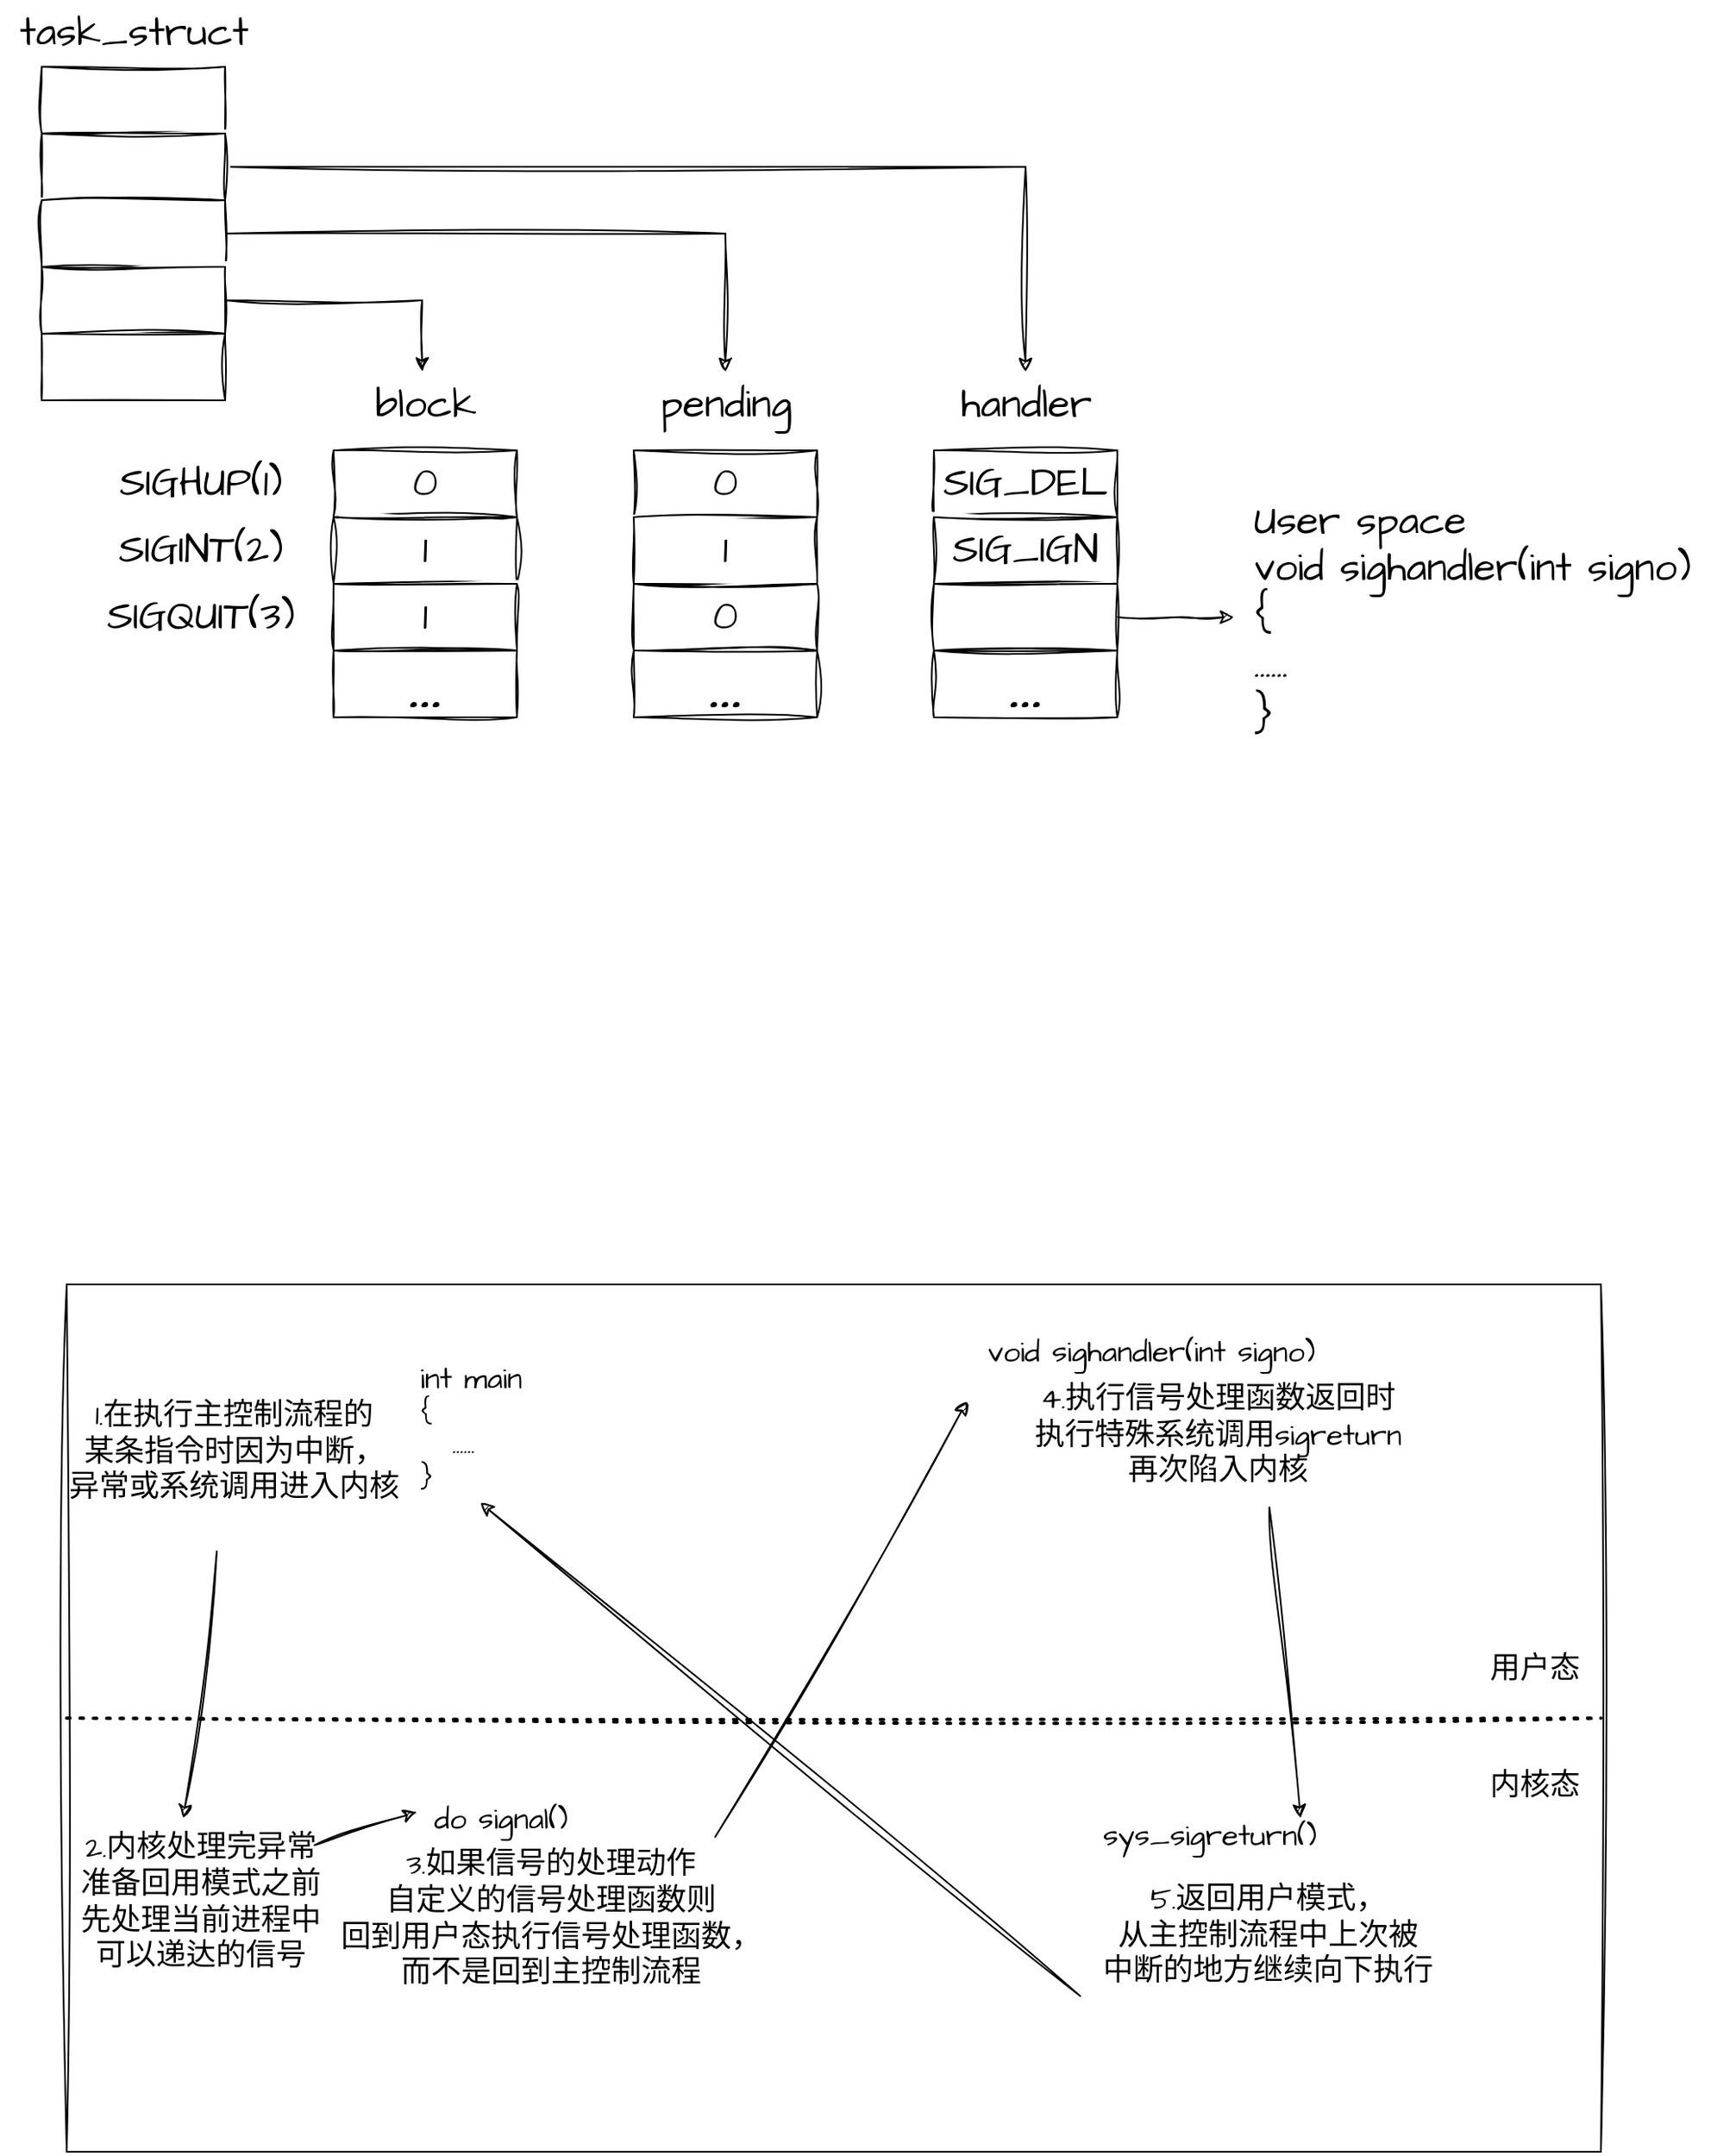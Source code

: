 <mxfile version="24.4.8" type="device">
  <diagram name="第 1 页" id="RZDrkvLuWEcAvyyYzUkx">
    <mxGraphModel dx="1243" dy="627" grid="1" gridSize="10" guides="1" tooltips="1" connect="1" arrows="1" fold="1" page="1" pageScale="1" pageWidth="3300" pageHeight="4681" math="0" shadow="0">
      <root>
        <mxCell id="0" />
        <mxCell id="1" parent="0" />
        <mxCell id="Trtc8e1E53qL4lUm9dAX-1" value="" style="rounded=0;whiteSpace=wrap;html=1;sketch=1;hachureGap=4;jiggle=2;curveFitting=1;fontFamily=Architects Daughter;fontSource=https%3A%2F%2Ffonts.googleapis.com%2Fcss%3Ffamily%3DArchitects%2BDaughter;" parent="1" vertex="1">
          <mxGeometry x="425" y="110" width="110" height="40" as="geometry" />
        </mxCell>
        <mxCell id="Trtc8e1E53qL4lUm9dAX-30" style="edgeStyle=orthogonalEdgeStyle;rounded=0;sketch=1;hachureGap=4;jiggle=2;curveFitting=1;orthogonalLoop=1;jettySize=auto;html=1;exitX=1;exitY=0.5;exitDx=0;exitDy=0;fontFamily=Architects Daughter;fontSource=https%3A%2F%2Ffonts.googleapis.com%2Fcss%3Ffamily%3DArchitects%2BDaughter;" parent="1" source="Trtc8e1E53qL4lUm9dAX-2" target="Trtc8e1E53qL4lUm9dAX-29" edge="1">
          <mxGeometry relative="1" as="geometry" />
        </mxCell>
        <mxCell id="Trtc8e1E53qL4lUm9dAX-2" value="" style="rounded=0;whiteSpace=wrap;html=1;sketch=1;hachureGap=4;jiggle=2;curveFitting=1;fontFamily=Architects Daughter;fontSource=https%3A%2F%2Ffonts.googleapis.com%2Fcss%3Ffamily%3DArchitects%2BDaughter;" parent="1" vertex="1">
          <mxGeometry x="425" y="150" width="110" height="40" as="geometry" />
        </mxCell>
        <mxCell id="Trtc8e1E53qL4lUm9dAX-31" style="edgeStyle=orthogonalEdgeStyle;rounded=0;sketch=1;hachureGap=4;jiggle=2;curveFitting=1;orthogonalLoop=1;jettySize=auto;html=1;exitX=1;exitY=0.5;exitDx=0;exitDy=0;fontFamily=Architects Daughter;fontSource=https%3A%2F%2Ffonts.googleapis.com%2Fcss%3Ffamily%3DArchitects%2BDaughter;" parent="1" source="Trtc8e1E53qL4lUm9dAX-3" target="Trtc8e1E53qL4lUm9dAX-28" edge="1">
          <mxGeometry relative="1" as="geometry" />
        </mxCell>
        <mxCell id="Trtc8e1E53qL4lUm9dAX-3" value="" style="rounded=0;whiteSpace=wrap;html=1;sketch=1;hachureGap=4;jiggle=2;curveFitting=1;fontFamily=Architects Daughter;fontSource=https%3A%2F%2Ffonts.googleapis.com%2Fcss%3Ffamily%3DArchitects%2BDaughter;" parent="1" vertex="1">
          <mxGeometry x="425" y="190" width="110" height="40" as="geometry" />
        </mxCell>
        <mxCell id="Trtc8e1E53qL4lUm9dAX-4" value="" style="rounded=0;whiteSpace=wrap;html=1;sketch=1;hachureGap=4;jiggle=2;curveFitting=1;fontFamily=Architects Daughter;fontSource=https%3A%2F%2Ffonts.googleapis.com%2Fcss%3Ffamily%3DArchitects%2BDaughter;" parent="1" vertex="1">
          <mxGeometry x="425" y="230" width="110" height="40" as="geometry" />
        </mxCell>
        <mxCell id="Trtc8e1E53qL4lUm9dAX-5" value="" style="rounded=0;whiteSpace=wrap;html=1;sketch=1;hachureGap=4;jiggle=2;curveFitting=1;fontFamily=Architects Daughter;fontSource=https%3A%2F%2Ffonts.googleapis.com%2Fcss%3Ffamily%3DArchitects%2BDaughter;" parent="1" vertex="1">
          <mxGeometry x="425" y="270" width="110" height="40" as="geometry" />
        </mxCell>
        <mxCell id="Trtc8e1E53qL4lUm9dAX-6" value="&lt;font style=&quot;font-size: 24px;&quot;&gt;task_struct&lt;/font&gt;" style="text;html=1;align=center;verticalAlign=middle;resizable=0;points=[];autosize=1;strokeColor=none;fillColor=none;fontFamily=Architects Daughter;fontSource=https%3A%2F%2Ffonts.googleapis.com%2Fcss%3Ffamily%3DArchitects%2BDaughter;" parent="1" vertex="1">
          <mxGeometry x="400" y="70" width="160" height="40" as="geometry" />
        </mxCell>
        <mxCell id="Trtc8e1E53qL4lUm9dAX-7" value="&lt;font style=&quot;font-size: 24px;&quot;&gt;0&lt;/font&gt;" style="rounded=0;whiteSpace=wrap;html=1;sketch=1;hachureGap=4;jiggle=2;curveFitting=1;fontFamily=Architects Daughter;fontSource=https%3A%2F%2Ffonts.googleapis.com%2Fcss%3Ffamily%3DArchitects%2BDaughter;" parent="1" vertex="1">
          <mxGeometry x="600" y="340" width="110" height="40" as="geometry" />
        </mxCell>
        <mxCell id="Trtc8e1E53qL4lUm9dAX-8" value="&lt;font style=&quot;font-size: 24px;&quot;&gt;1&lt;/font&gt;" style="rounded=0;whiteSpace=wrap;html=1;sketch=1;hachureGap=4;jiggle=2;curveFitting=1;fontFamily=Architects Daughter;fontSource=https%3A%2F%2Ffonts.googleapis.com%2Fcss%3Ffamily%3DArchitects%2BDaughter;" parent="1" vertex="1">
          <mxGeometry x="600" y="380" width="110" height="40" as="geometry" />
        </mxCell>
        <mxCell id="Trtc8e1E53qL4lUm9dAX-9" value="&lt;font style=&quot;font-size: 24px;&quot;&gt;1&lt;/font&gt;" style="rounded=0;whiteSpace=wrap;html=1;sketch=1;hachureGap=4;jiggle=2;curveFitting=1;fontFamily=Architects Daughter;fontSource=https%3A%2F%2Ffonts.googleapis.com%2Fcss%3Ffamily%3DArchitects%2BDaughter;" parent="1" vertex="1">
          <mxGeometry x="600" y="420" width="110" height="40" as="geometry" />
        </mxCell>
        <mxCell id="Trtc8e1E53qL4lUm9dAX-10" value="&lt;font style=&quot;font-size: 48px;&quot;&gt;...&lt;/font&gt;" style="rounded=0;whiteSpace=wrap;html=1;sketch=1;hachureGap=4;jiggle=2;curveFitting=1;fontFamily=Architects Daughter;fontSource=https%3A%2F%2Ffonts.googleapis.com%2Fcss%3Ffamily%3DArchitects%2BDaughter;" parent="1" vertex="1">
          <mxGeometry x="600" y="460" width="110" height="40" as="geometry" />
        </mxCell>
        <mxCell id="Trtc8e1E53qL4lUm9dAX-12" value="&lt;font style=&quot;font-size: 24px;&quot;&gt;0&lt;/font&gt;" style="rounded=0;whiteSpace=wrap;html=1;sketch=1;hachureGap=4;jiggle=2;curveFitting=1;fontFamily=Architects Daughter;fontSource=https%3A%2F%2Ffonts.googleapis.com%2Fcss%3Ffamily%3DArchitects%2BDaughter;" parent="1" vertex="1">
          <mxGeometry x="780" y="340" width="110" height="40" as="geometry" />
        </mxCell>
        <mxCell id="Trtc8e1E53qL4lUm9dAX-13" value="&lt;font style=&quot;font-size: 24px;&quot;&gt;1&lt;/font&gt;" style="rounded=0;whiteSpace=wrap;html=1;sketch=1;hachureGap=4;jiggle=2;curveFitting=1;fontFamily=Architects Daughter;fontSource=https%3A%2F%2Ffonts.googleapis.com%2Fcss%3Ffamily%3DArchitects%2BDaughter;" parent="1" vertex="1">
          <mxGeometry x="780" y="380" width="110" height="40" as="geometry" />
        </mxCell>
        <mxCell id="Trtc8e1E53qL4lUm9dAX-14" value="&lt;font style=&quot;font-size: 24px;&quot;&gt;0&lt;/font&gt;" style="rounded=0;whiteSpace=wrap;html=1;sketch=1;hachureGap=4;jiggle=2;curveFitting=1;fontFamily=Architects Daughter;fontSource=https%3A%2F%2Ffonts.googleapis.com%2Fcss%3Ffamily%3DArchitects%2BDaughter;" parent="1" vertex="1">
          <mxGeometry x="780" y="420" width="110" height="40" as="geometry" />
        </mxCell>
        <mxCell id="Trtc8e1E53qL4lUm9dAX-15" value="&lt;font style=&quot;font-size: 48px;&quot;&gt;...&lt;/font&gt;" style="rounded=0;whiteSpace=wrap;html=1;sketch=1;hachureGap=4;jiggle=2;curveFitting=1;fontFamily=Architects Daughter;fontSource=https%3A%2F%2Ffonts.googleapis.com%2Fcss%3Ffamily%3DArchitects%2BDaughter;" parent="1" vertex="1">
          <mxGeometry x="780" y="460" width="110" height="40" as="geometry" />
        </mxCell>
        <mxCell id="Trtc8e1E53qL4lUm9dAX-17" value="&lt;font style=&quot;font-size: 24px;&quot;&gt;SIG_DEL&lt;/font&gt;" style="rounded=0;whiteSpace=wrap;html=1;sketch=1;hachureGap=4;jiggle=2;curveFitting=1;fontFamily=Architects Daughter;fontSource=https%3A%2F%2Ffonts.googleapis.com%2Fcss%3Ffamily%3DArchitects%2BDaughter;" parent="1" vertex="1">
          <mxGeometry x="960" y="340" width="110" height="40" as="geometry" />
        </mxCell>
        <mxCell id="Trtc8e1E53qL4lUm9dAX-18" value="&lt;font style=&quot;font-size: 24px;&quot;&gt;SIG_IGN&lt;/font&gt;" style="rounded=0;whiteSpace=wrap;html=1;sketch=1;hachureGap=4;jiggle=2;curveFitting=1;fontFamily=Architects Daughter;fontSource=https%3A%2F%2Ffonts.googleapis.com%2Fcss%3Ffamily%3DArchitects%2BDaughter;" parent="1" vertex="1">
          <mxGeometry x="960" y="380" width="110" height="40" as="geometry" />
        </mxCell>
        <mxCell id="Trtc8e1E53qL4lUm9dAX-25" style="edgeStyle=orthogonalEdgeStyle;rounded=0;sketch=1;hachureGap=4;jiggle=2;curveFitting=1;orthogonalLoop=1;jettySize=auto;html=1;exitX=1;exitY=0.5;exitDx=0;exitDy=0;fontFamily=Architects Daughter;fontSource=https%3A%2F%2Ffonts.googleapis.com%2Fcss%3Ffamily%3DArchitects%2BDaughter;" parent="1" source="Trtc8e1E53qL4lUm9dAX-19" edge="1">
          <mxGeometry relative="1" as="geometry">
            <mxPoint x="1140" y="440" as="targetPoint" />
          </mxGeometry>
        </mxCell>
        <mxCell id="Trtc8e1E53qL4lUm9dAX-19" value="" style="rounded=0;whiteSpace=wrap;html=1;sketch=1;hachureGap=4;jiggle=2;curveFitting=1;fontFamily=Architects Daughter;fontSource=https%3A%2F%2Ffonts.googleapis.com%2Fcss%3Ffamily%3DArchitects%2BDaughter;" parent="1" vertex="1">
          <mxGeometry x="960" y="420" width="110" height="40" as="geometry" />
        </mxCell>
        <mxCell id="Trtc8e1E53qL4lUm9dAX-20" value="&lt;font style=&quot;font-size: 48px;&quot;&gt;...&lt;/font&gt;" style="rounded=0;whiteSpace=wrap;html=1;sketch=1;hachureGap=4;jiggle=2;curveFitting=1;fontFamily=Architects Daughter;fontSource=https%3A%2F%2Ffonts.googleapis.com%2Fcss%3Ffamily%3DArchitects%2BDaughter;" parent="1" vertex="1">
          <mxGeometry x="960" y="460" width="110" height="40" as="geometry" />
        </mxCell>
        <mxCell id="Trtc8e1E53qL4lUm9dAX-22" value="&lt;font style=&quot;font-size: 24px;&quot;&gt;SIGHUP(1)&lt;/font&gt;" style="text;html=1;align=center;verticalAlign=middle;resizable=0;points=[];autosize=1;strokeColor=none;fillColor=none;fontFamily=Architects Daughter;fontSource=https%3A%2F%2Ffonts.googleapis.com%2Fcss%3Ffamily%3DArchitects%2BDaughter;" parent="1" vertex="1">
          <mxGeometry x="460" y="340" width="120" height="40" as="geometry" />
        </mxCell>
        <mxCell id="Trtc8e1E53qL4lUm9dAX-23" value="&lt;font style=&quot;font-size: 24px;&quot;&gt;SIGINT(2)&lt;/font&gt;" style="text;html=1;align=center;verticalAlign=middle;resizable=0;points=[];autosize=1;strokeColor=none;fillColor=none;fontFamily=Architects Daughter;fontSource=https%3A%2F%2Ffonts.googleapis.com%2Fcss%3Ffamily%3DArchitects%2BDaughter;" parent="1" vertex="1">
          <mxGeometry x="460" y="380" width="120" height="40" as="geometry" />
        </mxCell>
        <mxCell id="Trtc8e1E53qL4lUm9dAX-24" value="&lt;font style=&quot;font-size: 24px;&quot;&gt;SIGQUIT(3)&lt;/font&gt;" style="text;html=1;align=center;verticalAlign=middle;resizable=0;points=[];autosize=1;strokeColor=none;fillColor=none;fontFamily=Architects Daughter;fontSource=https%3A%2F%2Ffonts.googleapis.com%2Fcss%3Ffamily%3DArchitects%2BDaughter;" parent="1" vertex="1">
          <mxGeometry x="450" y="420" width="140" height="40" as="geometry" />
        </mxCell>
        <mxCell id="Trtc8e1E53qL4lUm9dAX-26" value="&lt;font style=&quot;font-size: 24px;&quot;&gt;User space&lt;/font&gt;&lt;div&gt;&lt;font style=&quot;font-size: 24px;&quot;&gt;void sighandler(int signo)&lt;/font&gt;&lt;/div&gt;&lt;div&gt;&lt;font style=&quot;font-size: 24px;&quot;&gt;{&lt;/font&gt;&lt;/div&gt;&lt;div&gt;&lt;font style=&quot;font-size: 24px;&quot;&gt;......&lt;/font&gt;&lt;/div&gt;&lt;div&gt;&lt;font style=&quot;font-size: 24px;&quot;&gt;}&lt;/font&gt;&lt;/div&gt;" style="text;html=1;align=left;verticalAlign=middle;resizable=0;points=[];autosize=1;strokeColor=none;fillColor=none;fontFamily=Architects Daughter;fontSource=https%3A%2F%2Ffonts.googleapis.com%2Fcss%3Ffamily%3DArchitects%2BDaughter;" parent="1" vertex="1">
          <mxGeometry x="1150" y="360" width="290" height="160" as="geometry" />
        </mxCell>
        <mxCell id="Trtc8e1E53qL4lUm9dAX-27" value="&lt;font style=&quot;font-size: 24px;&quot;&gt;block&lt;/font&gt;" style="text;html=1;align=center;verticalAlign=middle;resizable=0;points=[];autosize=1;strokeColor=none;fillColor=none;fontFamily=Architects Daughter;fontSource=https%3A%2F%2Ffonts.googleapis.com%2Fcss%3Ffamily%3DArchitects%2BDaughter;" parent="1" vertex="1">
          <mxGeometry x="615" y="293" width="80" height="40" as="geometry" />
        </mxCell>
        <mxCell id="Trtc8e1E53qL4lUm9dAX-28" value="&lt;span style=&quot;font-size: 24px;&quot;&gt;pending&lt;/span&gt;" style="text;html=1;align=center;verticalAlign=middle;resizable=0;points=[];autosize=1;strokeColor=none;fillColor=none;fontFamily=Architects Daughter;fontSource=https%3A%2F%2Ffonts.googleapis.com%2Fcss%3Ffamily%3DArchitects%2BDaughter;" parent="1" vertex="1">
          <mxGeometry x="785" y="293" width="100" height="40" as="geometry" />
        </mxCell>
        <mxCell id="Trtc8e1E53qL4lUm9dAX-29" value="&lt;font style=&quot;font-size: 24px;&quot;&gt;handler&lt;/font&gt;" style="text;html=1;align=center;verticalAlign=middle;resizable=0;points=[];autosize=1;strokeColor=none;fillColor=none;fontFamily=Architects Daughter;fontSource=https%3A%2F%2Ffonts.googleapis.com%2Fcss%3Ffamily%3DArchitects%2BDaughter;" parent="1" vertex="1">
          <mxGeometry x="965" y="293" width="100" height="40" as="geometry" />
        </mxCell>
        <mxCell id="Trtc8e1E53qL4lUm9dAX-32" style="edgeStyle=orthogonalEdgeStyle;rounded=0;sketch=1;hachureGap=4;jiggle=2;curveFitting=1;orthogonalLoop=1;jettySize=auto;html=1;exitX=1;exitY=0.5;exitDx=0;exitDy=0;entryX=0.478;entryY=-0.005;entryDx=0;entryDy=0;entryPerimeter=0;fontFamily=Architects Daughter;fontSource=https%3A%2F%2Ffonts.googleapis.com%2Fcss%3Ffamily%3DArchitects%2BDaughter;" parent="1" source="Trtc8e1E53qL4lUm9dAX-4" target="Trtc8e1E53qL4lUm9dAX-27" edge="1">
          <mxGeometry relative="1" as="geometry" />
        </mxCell>
        <mxCell id="rUeuEoJp7zeOxUZEOmf7-2" value="" style="endArrow=none;html=1;rounded=0;sketch=1;hachureGap=4;jiggle=2;curveFitting=1;fontFamily=Architects Daughter;fontSource=https%3A%2F%2Ffonts.googleapis.com%2Fcss%3Ffamily%3DArchitects%2BDaughter;" edge="1" parent="1">
          <mxGeometry width="50" height="50" relative="1" as="geometry">
            <mxPoint x="440" y="840" as="sourcePoint" />
            <mxPoint x="1360" y="840" as="targetPoint" />
          </mxGeometry>
        </mxCell>
        <mxCell id="rUeuEoJp7zeOxUZEOmf7-5" value="" style="endArrow=none;html=1;rounded=0;sketch=1;hachureGap=4;jiggle=2;curveFitting=1;fontFamily=Architects Daughter;fontSource=https%3A%2F%2Ffonts.googleapis.com%2Fcss%3Ffamily%3DArchitects%2BDaughter;" edge="1" parent="1">
          <mxGeometry width="50" height="50" relative="1" as="geometry">
            <mxPoint x="440" y="1360" as="sourcePoint" />
            <mxPoint x="1360" y="1360" as="targetPoint" />
          </mxGeometry>
        </mxCell>
        <mxCell id="rUeuEoJp7zeOxUZEOmf7-6" value="" style="endArrow=none;html=1;rounded=0;sketch=1;hachureGap=4;jiggle=2;curveFitting=1;fontFamily=Architects Daughter;fontSource=https%3A%2F%2Ffonts.googleapis.com%2Fcss%3Ffamily%3DArchitects%2BDaughter;" edge="1" parent="1">
          <mxGeometry width="50" height="50" relative="1" as="geometry">
            <mxPoint x="440" y="1360" as="sourcePoint" />
            <mxPoint x="440" y="840" as="targetPoint" />
          </mxGeometry>
        </mxCell>
        <mxCell id="rUeuEoJp7zeOxUZEOmf7-7" value="" style="endArrow=none;html=1;rounded=0;sketch=1;hachureGap=4;jiggle=2;curveFitting=1;fontFamily=Architects Daughter;fontSource=https%3A%2F%2Ffonts.googleapis.com%2Fcss%3Ffamily%3DArchitects%2BDaughter;" edge="1" parent="1">
          <mxGeometry width="50" height="50" relative="1" as="geometry">
            <mxPoint x="1360" y="1360" as="sourcePoint" />
            <mxPoint x="1360" y="840" as="targetPoint" />
          </mxGeometry>
        </mxCell>
        <mxCell id="rUeuEoJp7zeOxUZEOmf7-8" value="" style="endArrow=none;dashed=1;html=1;dashPattern=1 3;strokeWidth=2;rounded=0;sketch=1;hachureGap=4;jiggle=2;curveFitting=1;fontFamily=Architects Daughter;fontSource=https%3A%2F%2Ffonts.googleapis.com%2Fcss%3Ffamily%3DArchitects%2BDaughter;" edge="1" parent="1">
          <mxGeometry width="50" height="50" relative="1" as="geometry">
            <mxPoint x="440" y="1100" as="sourcePoint" />
            <mxPoint x="1360" y="1100" as="targetPoint" />
          </mxGeometry>
        </mxCell>
        <mxCell id="rUeuEoJp7zeOxUZEOmf7-9" value="&lt;font style=&quot;font-size: 18px;&quot;&gt;内核态&lt;/font&gt;" style="text;html=1;align=center;verticalAlign=middle;resizable=0;points=[];autosize=1;strokeColor=none;fillColor=none;fontFamily=Architects Daughter;fontSource=https%3A%2F%2Ffonts.googleapis.com%2Fcss%3Ffamily%3DArchitects%2BDaughter;" vertex="1" parent="1">
          <mxGeometry x="1280" y="1120" width="80" height="40" as="geometry" />
        </mxCell>
        <mxCell id="rUeuEoJp7zeOxUZEOmf7-10" value="&lt;font style=&quot;font-size: 18px;&quot;&gt;用户态&lt;/font&gt;" style="text;html=1;align=center;verticalAlign=middle;resizable=0;points=[];autosize=1;strokeColor=none;fillColor=none;fontFamily=Architects Daughter;fontSource=https%3A%2F%2Ffonts.googleapis.com%2Fcss%3Ffamily%3DArchitects%2BDaughter;" vertex="1" parent="1">
          <mxGeometry x="1280" y="1050" width="80" height="40" as="geometry" />
        </mxCell>
        <mxCell id="rUeuEoJp7zeOxUZEOmf7-12" value="&lt;font style=&quot;font-size: 18px;&quot;&gt;int main&lt;/font&gt;&lt;div&gt;&lt;font size=&quot;3&quot;&gt;{&lt;/font&gt;&lt;/div&gt;&lt;div&gt;&lt;span style=&quot;font-size: medium; background-color: initial;&quot;&gt;&amp;nbsp; &amp;nbsp;......&lt;/span&gt;&lt;/div&gt;&lt;div&gt;&lt;font size=&quot;3&quot;&gt;}&lt;/font&gt;&lt;/div&gt;" style="text;html=1;align=left;verticalAlign=middle;resizable=0;points=[];autosize=1;strokeColor=none;fillColor=none;fontFamily=Architects Daughter;fontSource=https%3A%2F%2Ffonts.googleapis.com%2Fcss%3Ffamily%3DArchitects%2BDaughter;" vertex="1" parent="1">
          <mxGeometry x="650" y="880" width="80" height="90" as="geometry" />
        </mxCell>
        <mxCell id="rUeuEoJp7zeOxUZEOmf7-13" value="&lt;font style=&quot;font-size: 18px;&quot;&gt;1.在执行主控制流程的&lt;/font&gt;&lt;div&gt;&lt;font style=&quot;font-size: 18px;&quot;&gt;某条指令时因为中断，&lt;/font&gt;&lt;/div&gt;&lt;div&gt;&lt;font style=&quot;font-size: 18px;&quot;&gt;异常或系统调用进入内核&lt;/font&gt;&lt;/div&gt;" style="text;html=1;align=center;verticalAlign=middle;resizable=0;points=[];autosize=1;strokeColor=none;fillColor=none;fontFamily=Architects Daughter;fontSource=https%3A%2F%2Ffonts.googleapis.com%2Fcss%3Ffamily%3DArchitects%2BDaughter;" vertex="1" parent="1">
          <mxGeometry x="430" y="900" width="220" height="80" as="geometry" />
        </mxCell>
        <mxCell id="rUeuEoJp7zeOxUZEOmf7-14" value="" style="endArrow=classic;html=1;rounded=0;sketch=1;hachureGap=4;jiggle=2;curveFitting=1;fontFamily=Architects Daughter;fontSource=https%3A%2F%2Ffonts.googleapis.com%2Fcss%3Ffamily%3DArchitects%2BDaughter;" edge="1" parent="1">
          <mxGeometry width="50" height="50" relative="1" as="geometry">
            <mxPoint x="530" y="1000" as="sourcePoint" />
            <mxPoint x="510" y="1160" as="targetPoint" />
          </mxGeometry>
        </mxCell>
        <mxCell id="rUeuEoJp7zeOxUZEOmf7-15" value="&lt;font style=&quot;font-size: 18px;&quot;&gt;2.内核处理完异常&lt;/font&gt;&lt;div&gt;&lt;font style=&quot;font-size: 18px;&quot;&gt;准备回用模式之前&lt;/font&gt;&lt;/div&gt;&lt;div&gt;&lt;font style=&quot;font-size: 18px;&quot;&gt;先处理当前进程中&lt;/font&gt;&lt;/div&gt;&lt;div&gt;&lt;font style=&quot;font-size: 18px;&quot;&gt;可以递达的信号&lt;/font&gt;&lt;/div&gt;" style="text;html=1;align=center;verticalAlign=middle;resizable=0;points=[];autosize=1;strokeColor=none;fillColor=none;fontFamily=Architects Daughter;fontSource=https%3A%2F%2Ffonts.googleapis.com%2Fcss%3Ffamily%3DArchitects%2BDaughter;" vertex="1" parent="1">
          <mxGeometry x="435" y="1160" width="170" height="100" as="geometry" />
        </mxCell>
        <mxCell id="rUeuEoJp7zeOxUZEOmf7-16" value="&lt;font style=&quot;font-size: 18px;&quot;&gt;do signal()&lt;/font&gt;" style="text;html=1;align=center;verticalAlign=middle;resizable=0;points=[];autosize=1;strokeColor=none;fillColor=none;fontFamily=Architects Daughter;fontSource=https%3A%2F%2Ffonts.googleapis.com%2Fcss%3Ffamily%3DArchitects%2BDaughter;" vertex="1" parent="1">
          <mxGeometry x="650" y="1140" width="100" height="40" as="geometry" />
        </mxCell>
        <mxCell id="rUeuEoJp7zeOxUZEOmf7-17" value="&lt;font style=&quot;font-size: 18px;&quot;&gt;3.如果信号的处理动作&lt;/font&gt;&lt;div&gt;&lt;font style=&quot;font-size: 18px;&quot;&gt;自&lt;/font&gt;&lt;font style=&quot;background-color: initial; font-size: 18px;&quot;&gt;定义的信号&lt;/font&gt;&lt;font style=&quot;background-color: initial; font-size: 18px;&quot;&gt;处理函数&lt;/font&gt;&lt;span style=&quot;background-color: initial; font-size: 18px;&quot;&gt;则&lt;/span&gt;&lt;/div&gt;&lt;div&gt;&lt;font style=&quot;background-color: initial; font-size: 18px;&quot;&gt;回到&lt;/font&gt;&lt;span style=&quot;background-color: initial; font-size: 18px;&quot;&gt;用户&lt;/span&gt;&lt;span style=&quot;font-size: 18px; background-color: initial;&quot;&gt;态执行信号&lt;/span&gt;&lt;span style=&quot;background-color: initial; font-size: 18px;&quot;&gt;处理函数，&lt;/span&gt;&lt;/div&gt;&lt;div&gt;&lt;span style=&quot;background-color: initial; font-size: 18px;&quot;&gt;而不是回到主控制流程&lt;/span&gt;&lt;/div&gt;" style="text;html=1;align=center;verticalAlign=middle;resizable=0;points=[];autosize=1;strokeColor=none;fillColor=none;fontFamily=Architects Daughter;fontSource=https%3A%2F%2Ffonts.googleapis.com%2Fcss%3Ffamily%3DArchitects%2BDaughter;" vertex="1" parent="1">
          <mxGeometry x="590" y="1170" width="280" height="100" as="geometry" />
        </mxCell>
        <mxCell id="rUeuEoJp7zeOxUZEOmf7-18" value="" style="endArrow=classic;html=1;rounded=0;sketch=1;hachureGap=4;jiggle=2;curveFitting=1;fontFamily=Architects Daughter;fontSource=https%3A%2F%2Ffonts.googleapis.com%2Fcss%3Ffamily%3DArchitects%2BDaughter;entryX=0;entryY=0.408;entryDx=0;entryDy=0;entryPerimeter=0;exitX=-0.005;exitY=0.062;exitDx=0;exitDy=0;exitPerimeter=0;" edge="1" parent="1" source="rUeuEoJp7zeOxUZEOmf7-17" target="rUeuEoJp7zeOxUZEOmf7-16">
          <mxGeometry width="50" height="50" relative="1" as="geometry">
            <mxPoint x="590" y="1150" as="sourcePoint" />
            <mxPoint x="960" y="1080" as="targetPoint" />
          </mxGeometry>
        </mxCell>
        <mxCell id="rUeuEoJp7zeOxUZEOmf7-19" value="" style="endArrow=classic;html=1;rounded=0;sketch=1;hachureGap=4;jiggle=2;curveFitting=1;fontFamily=Architects Daughter;fontSource=https%3A%2F%2Ffonts.googleapis.com%2Fcss%3Ffamily%3DArchitects%2BDaughter;exitX=0.853;exitY=0.012;exitDx=0;exitDy=0;exitPerimeter=0;" edge="1" parent="1" source="rUeuEoJp7zeOxUZEOmf7-17">
          <mxGeometry width="50" height="50" relative="1" as="geometry">
            <mxPoint x="910" y="1060" as="sourcePoint" />
            <mxPoint x="980" y="910" as="targetPoint" />
          </mxGeometry>
        </mxCell>
        <mxCell id="rUeuEoJp7zeOxUZEOmf7-20" value="&lt;font style=&quot;font-size: 18px;&quot;&gt;void sighandler(int signo)&lt;/font&gt;" style="text;html=1;align=center;verticalAlign=middle;resizable=0;points=[];autosize=1;strokeColor=none;fillColor=none;fontFamily=Architects Daughter;fontSource=https%3A%2F%2Ffonts.googleapis.com%2Fcss%3Ffamily%3DArchitects%2BDaughter;" vertex="1" parent="1">
          <mxGeometry x="980" y="860" width="220" height="40" as="geometry" />
        </mxCell>
        <mxCell id="rUeuEoJp7zeOxUZEOmf7-21" value="&lt;font style=&quot;font-size: 18px;&quot;&gt;4.执行信号处理函数返回时&lt;/font&gt;&lt;div&gt;&lt;font style=&quot;font-size: 18px;&quot;&gt;执行特殊系统调用sigreturn&lt;/font&gt;&lt;/div&gt;&lt;div&gt;&lt;span style=&quot;font-size: 18px;&quot;&gt;再次陷入内核&lt;/span&gt;&lt;/div&gt;" style="text;html=1;align=center;verticalAlign=middle;resizable=0;points=[];autosize=1;strokeColor=none;fillColor=none;fontFamily=Architects Daughter;fontSource=https%3A%2F%2Ffonts.googleapis.com%2Fcss%3Ffamily%3DArchitects%2BDaughter;" vertex="1" parent="1">
          <mxGeometry x="1010" y="890" width="240" height="80" as="geometry" />
        </mxCell>
        <mxCell id="rUeuEoJp7zeOxUZEOmf7-22" value="" style="endArrow=classic;html=1;rounded=0;sketch=1;hachureGap=4;jiggle=2;curveFitting=1;fontFamily=Architects Daughter;fontSource=https%3A%2F%2Ffonts.googleapis.com%2Fcss%3Ffamily%3DArchitects%2BDaughter;exitX=0.63;exitY=1.046;exitDx=0;exitDy=0;exitPerimeter=0;" edge="1" parent="1" source="rUeuEoJp7zeOxUZEOmf7-21">
          <mxGeometry width="50" height="50" relative="1" as="geometry">
            <mxPoint x="1160" y="980" as="sourcePoint" />
            <mxPoint x="1180" y="1160" as="targetPoint" />
          </mxGeometry>
        </mxCell>
        <mxCell id="rUeuEoJp7zeOxUZEOmf7-23" value="&lt;font style=&quot;font-size: 18px;&quot;&gt;sys_sigreturn()&lt;/font&gt;" style="text;html=1;align=center;verticalAlign=middle;resizable=0;points=[];autosize=1;strokeColor=none;fillColor=none;fontFamily=Architects Daughter;fontSource=https%3A%2F%2Ffonts.googleapis.com%2Fcss%3Ffamily%3DArchitects%2BDaughter;" vertex="1" parent="1">
          <mxGeometry x="1050" y="1150" width="150" height="40" as="geometry" />
        </mxCell>
        <mxCell id="rUeuEoJp7zeOxUZEOmf7-24" value="&lt;font style=&quot;font-size: 18px;&quot;&gt;5.返回用户模式，&lt;/font&gt;&lt;div&gt;&lt;font style=&quot;font-size: 18px;&quot;&gt;从主控制流程中上次被&lt;/font&gt;&lt;/div&gt;&lt;div&gt;&lt;font style=&quot;font-size: 18px;&quot;&gt;中断的地方继续向下执行&lt;/font&gt;&lt;/div&gt;" style="text;html=1;align=center;verticalAlign=middle;resizable=0;points=[];autosize=1;strokeColor=none;fillColor=none;fontFamily=Architects Daughter;fontSource=https%3A%2F%2Ffonts.googleapis.com%2Fcss%3Ffamily%3DArchitects%2BDaughter;" vertex="1" parent="1">
          <mxGeometry x="1050" y="1190" width="220" height="80" as="geometry" />
        </mxCell>
        <mxCell id="rUeuEoJp7zeOxUZEOmf7-25" value="" style="endArrow=classic;html=1;rounded=0;sketch=1;hachureGap=4;jiggle=2;curveFitting=1;fontFamily=Architects Daughter;fontSource=https%3A%2F%2Ffonts.googleapis.com%2Fcss%3Ffamily%3DArchitects%2BDaughter;exitX=-0.01;exitY=0.958;exitDx=0;exitDy=0;exitPerimeter=0;entryX=0.475;entryY=1.01;entryDx=0;entryDy=0;entryPerimeter=0;" edge="1" parent="1" source="rUeuEoJp7zeOxUZEOmf7-24" target="rUeuEoJp7zeOxUZEOmf7-12">
          <mxGeometry width="50" height="50" relative="1" as="geometry">
            <mxPoint x="910" y="1190" as="sourcePoint" />
            <mxPoint x="960" y="1140" as="targetPoint" />
          </mxGeometry>
        </mxCell>
      </root>
    </mxGraphModel>
  </diagram>
</mxfile>
